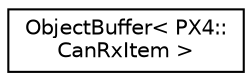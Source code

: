 digraph "Graphical Class Hierarchy"
{
 // INTERACTIVE_SVG=YES
  edge [fontname="Helvetica",fontsize="10",labelfontname="Helvetica",labelfontsize="10"];
  node [fontname="Helvetica",fontsize="10",shape=record];
  rankdir="LR";
  Node1 [label="ObjectBuffer\< PX4::\lCanRxItem \>",height=0.2,width=0.4,color="black", fillcolor="white", style="filled",URL="$classObjectBuffer.html"];
}
